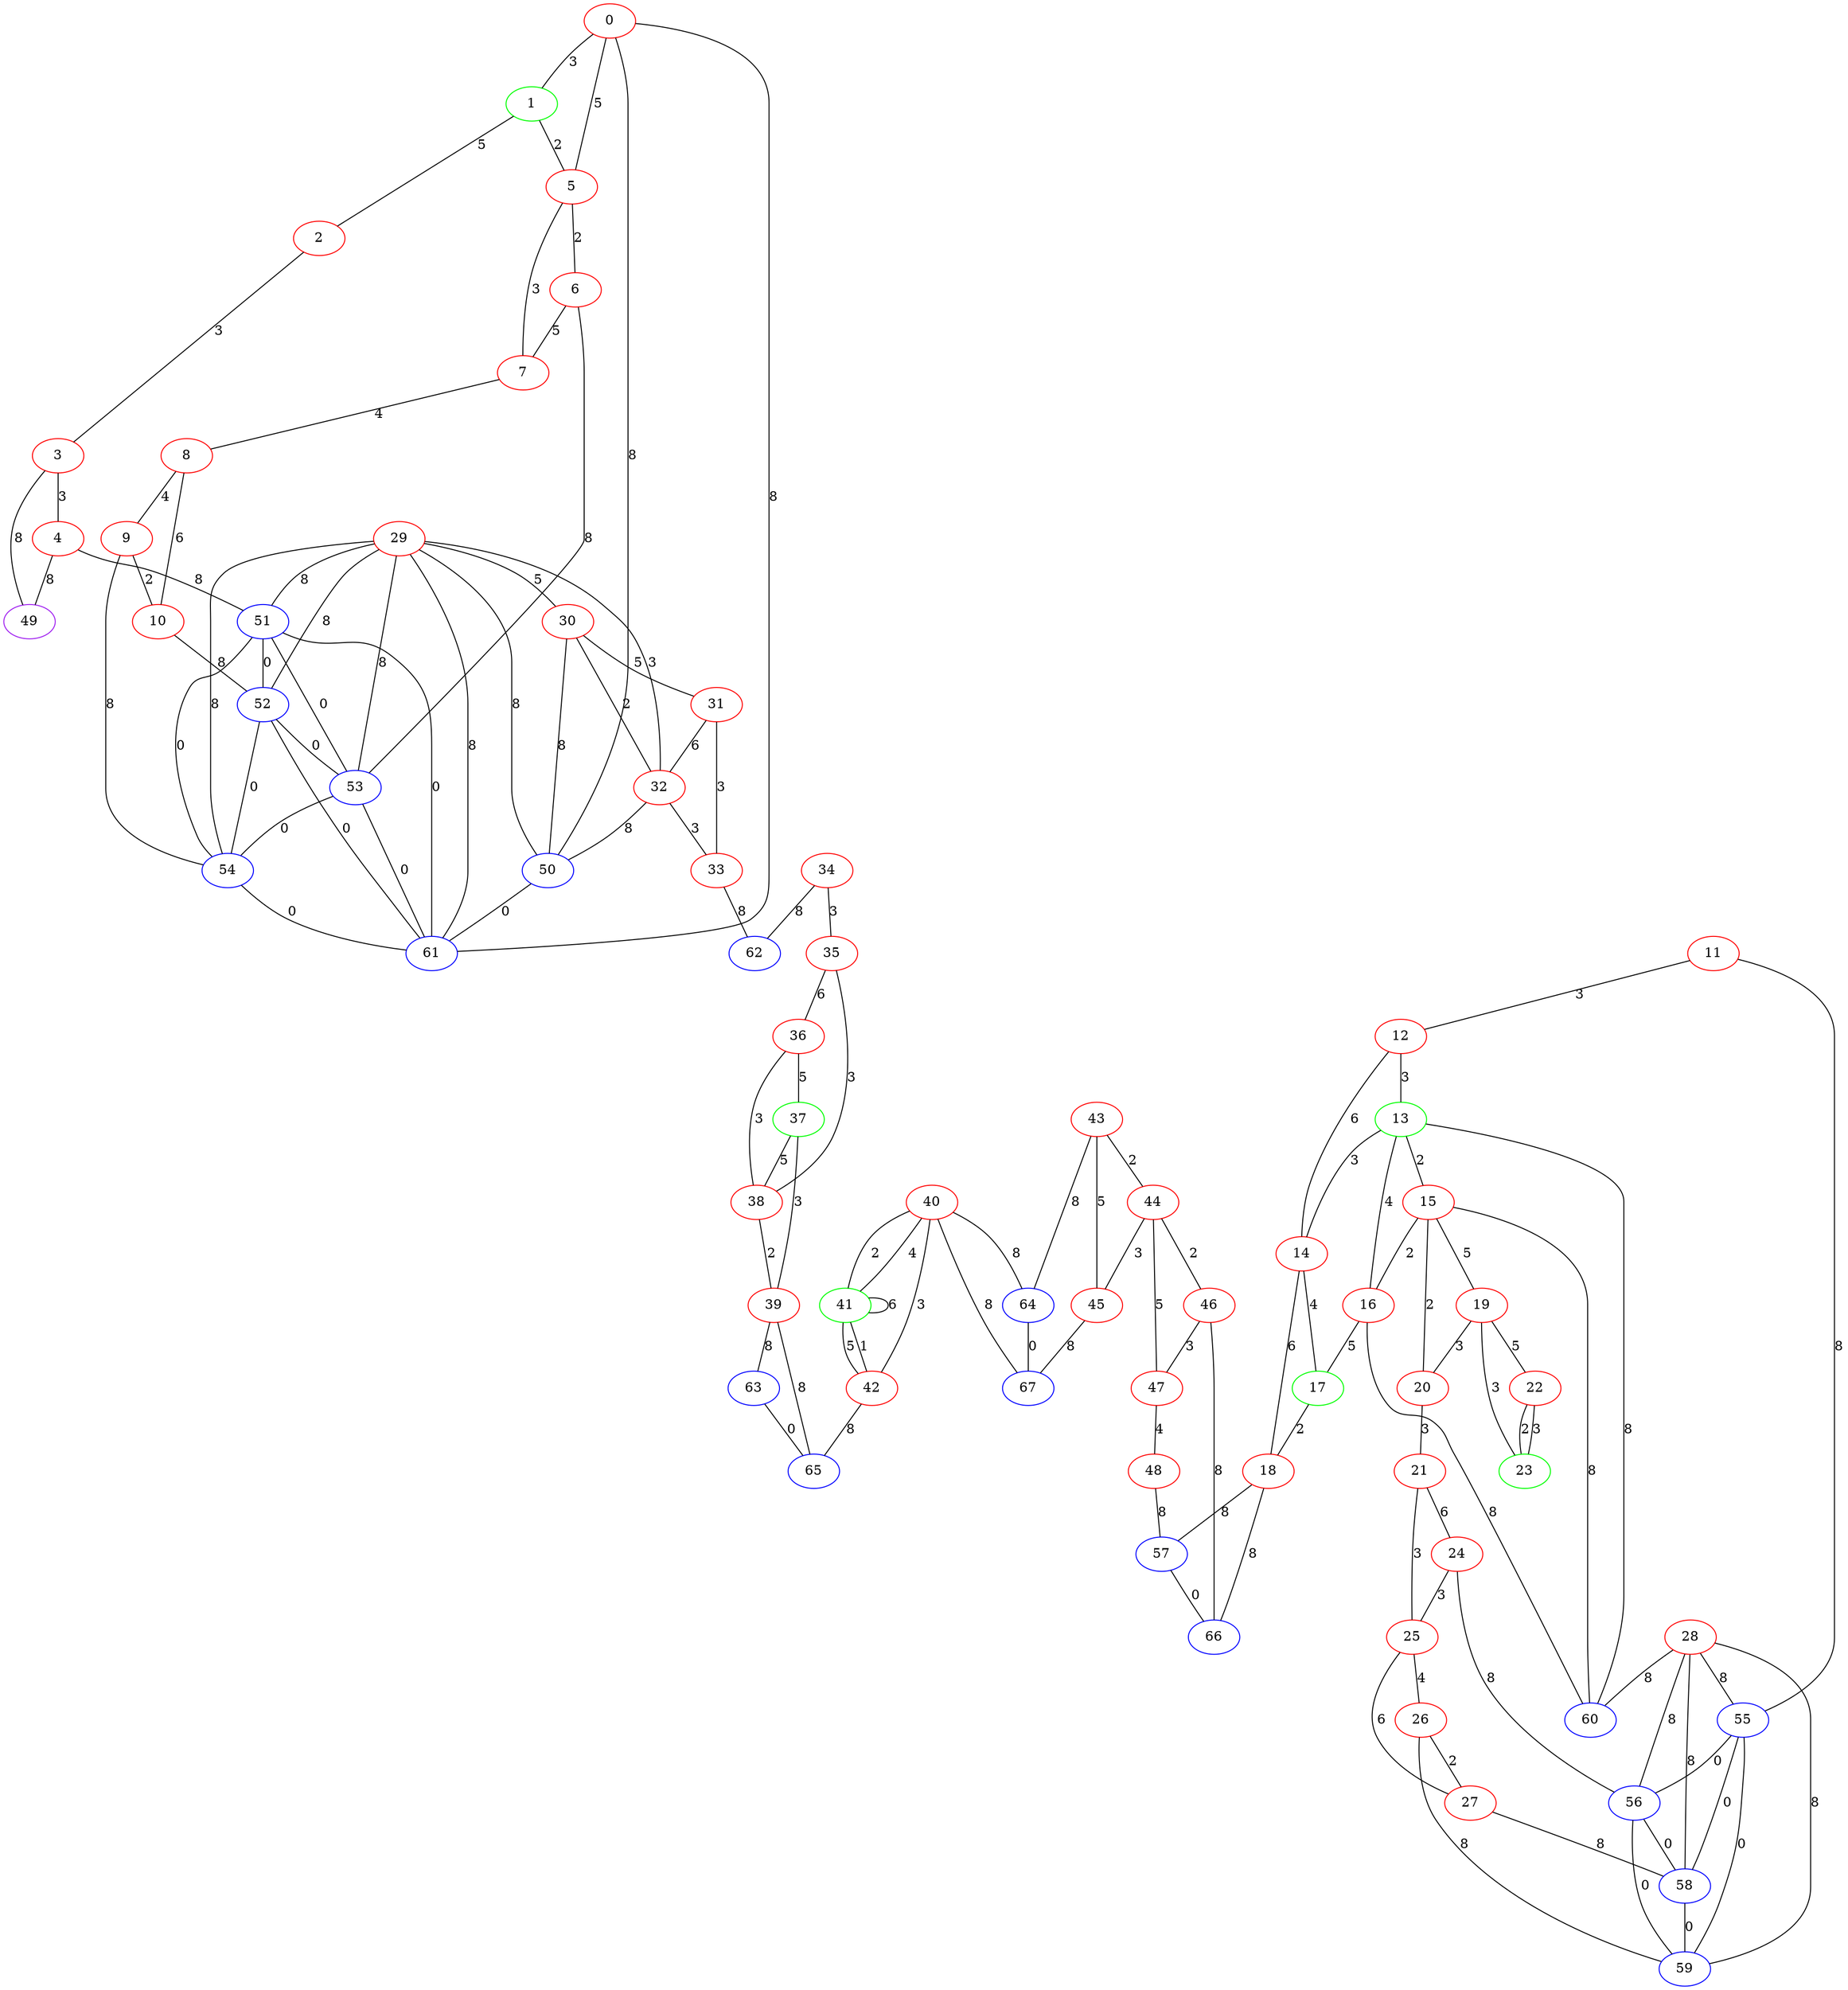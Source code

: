 graph "" {
0 [color=red, weight=1];
1 [color=green, weight=2];
2 [color=red, weight=1];
3 [color=red, weight=1];
4 [color=red, weight=1];
5 [color=red, weight=1];
6 [color=red, weight=1];
7 [color=red, weight=1];
8 [color=red, weight=1];
9 [color=red, weight=1];
10 [color=red, weight=1];
11 [color=red, weight=1];
12 [color=red, weight=1];
13 [color=green, weight=2];
14 [color=red, weight=1];
15 [color=red, weight=1];
16 [color=red, weight=1];
17 [color=green, weight=2];
18 [color=red, weight=1];
19 [color=red, weight=1];
20 [color=red, weight=1];
21 [color=red, weight=1];
22 [color=red, weight=1];
23 [color=green, weight=2];
24 [color=red, weight=1];
25 [color=red, weight=1];
26 [color=red, weight=1];
27 [color=red, weight=1];
28 [color=red, weight=1];
29 [color=red, weight=1];
30 [color=red, weight=1];
31 [color=red, weight=1];
32 [color=red, weight=1];
33 [color=red, weight=1];
34 [color=red, weight=1];
35 [color=red, weight=1];
36 [color=red, weight=1];
37 [color=green, weight=2];
38 [color=red, weight=1];
39 [color=red, weight=1];
40 [color=red, weight=1];
41 [color=green, weight=2];
42 [color=red, weight=1];
43 [color=red, weight=1];
44 [color=red, weight=1];
45 [color=red, weight=1];
46 [color=red, weight=1];
47 [color=red, weight=1];
48 [color=red, weight=1];
49 [color=purple, weight=4];
50 [color=blue, weight=3];
51 [color=blue, weight=3];
52 [color=blue, weight=3];
53 [color=blue, weight=3];
54 [color=blue, weight=3];
55 [color=blue, weight=3];
56 [color=blue, weight=3];
57 [color=blue, weight=3];
58 [color=blue, weight=3];
59 [color=blue, weight=3];
60 [color=blue, weight=3];
61 [color=blue, weight=3];
62 [color=blue, weight=3];
63 [color=blue, weight=3];
64 [color=blue, weight=3];
65 [color=blue, weight=3];
66 [color=blue, weight=3];
67 [color=blue, weight=3];
0 -- 1  [key=0, label=3];
0 -- 50  [key=0, label=8];
0 -- 5  [key=0, label=5];
0 -- 61  [key=0, label=8];
1 -- 2  [key=0, label=5];
1 -- 5  [key=0, label=2];
2 -- 3  [key=0, label=3];
3 -- 49  [key=0, label=8];
3 -- 4  [key=0, label=3];
4 -- 51  [key=0, label=8];
4 -- 49  [key=0, label=8];
5 -- 6  [key=0, label=2];
5 -- 7  [key=0, label=3];
6 -- 53  [key=0, label=8];
6 -- 7  [key=0, label=5];
7 -- 8  [key=0, label=4];
8 -- 9  [key=0, label=4];
8 -- 10  [key=0, label=6];
9 -- 10  [key=0, label=2];
9 -- 54  [key=0, label=8];
10 -- 52  [key=0, label=8];
11 -- 12  [key=0, label=3];
11 -- 55  [key=0, label=8];
12 -- 13  [key=0, label=3];
12 -- 14  [key=0, label=6];
13 -- 16  [key=0, label=4];
13 -- 60  [key=0, label=8];
13 -- 14  [key=0, label=3];
13 -- 15  [key=0, label=2];
14 -- 17  [key=0, label=4];
14 -- 18  [key=0, label=6];
15 -- 16  [key=0, label=2];
15 -- 60  [key=0, label=8];
15 -- 19  [key=0, label=5];
15 -- 20  [key=0, label=2];
16 -- 17  [key=0, label=5];
16 -- 60  [key=0, label=8];
17 -- 18  [key=0, label=2];
18 -- 66  [key=0, label=8];
18 -- 57  [key=0, label=8];
19 -- 23  [key=0, label=3];
19 -- 20  [key=0, label=3];
19 -- 22  [key=0, label=5];
20 -- 21  [key=0, label=3];
21 -- 24  [key=0, label=6];
21 -- 25  [key=0, label=3];
22 -- 23  [key=0, label=3];
22 -- 23  [key=1, label=2];
24 -- 56  [key=0, label=8];
24 -- 25  [key=0, label=3];
25 -- 26  [key=0, label=4];
25 -- 27  [key=0, label=6];
26 -- 27  [key=0, label=2];
26 -- 59  [key=0, label=8];
27 -- 58  [key=0, label=8];
28 -- 56  [key=0, label=8];
28 -- 58  [key=0, label=8];
28 -- 59  [key=0, label=8];
28 -- 60  [key=0, label=8];
28 -- 55  [key=0, label=8];
29 -- 32  [key=0, label=3];
29 -- 50  [key=0, label=8];
29 -- 51  [key=0, label=8];
29 -- 52  [key=0, label=8];
29 -- 53  [key=0, label=8];
29 -- 54  [key=0, label=8];
29 -- 61  [key=0, label=8];
29 -- 30  [key=0, label=5];
30 -- 32  [key=0, label=2];
30 -- 50  [key=0, label=8];
30 -- 31  [key=0, label=5];
31 -- 32  [key=0, label=6];
31 -- 33  [key=0, label=3];
32 -- 33  [key=0, label=3];
32 -- 50  [key=0, label=8];
33 -- 62  [key=0, label=8];
34 -- 35  [key=0, label=3];
34 -- 62  [key=0, label=8];
35 -- 36  [key=0, label=6];
35 -- 38  [key=0, label=3];
36 -- 37  [key=0, label=5];
36 -- 38  [key=0, label=3];
37 -- 38  [key=0, label=5];
37 -- 39  [key=0, label=3];
38 -- 39  [key=0, label=2];
39 -- 65  [key=0, label=8];
39 -- 63  [key=0, label=8];
40 -- 64  [key=0, label=8];
40 -- 41  [key=0, label=2];
40 -- 41  [key=1, label=4];
40 -- 42  [key=0, label=3];
40 -- 67  [key=0, label=8];
41 -- 41  [key=0, label=6];
41 -- 42  [key=0, label=5];
41 -- 42  [key=1, label=1];
42 -- 65  [key=0, label=8];
43 -- 64  [key=0, label=8];
43 -- 44  [key=0, label=2];
43 -- 45  [key=0, label=5];
44 -- 45  [key=0, label=3];
44 -- 46  [key=0, label=2];
44 -- 47  [key=0, label=5];
45 -- 67  [key=0, label=8];
46 -- 66  [key=0, label=8];
46 -- 47  [key=0, label=3];
47 -- 48  [key=0, label=4];
48 -- 57  [key=0, label=8];
50 -- 61  [key=0, label=0];
51 -- 61  [key=0, label=0];
51 -- 52  [key=0, label=0];
51 -- 53  [key=0, label=0];
51 -- 54  [key=0, label=0];
52 -- 61  [key=0, label=0];
52 -- 53  [key=0, label=0];
52 -- 54  [key=0, label=0];
53 -- 61  [key=0, label=0];
53 -- 54  [key=0, label=0];
54 -- 61  [key=0, label=0];
55 -- 56  [key=0, label=0];
55 -- 59  [key=0, label=0];
55 -- 58  [key=0, label=0];
56 -- 58  [key=0, label=0];
56 -- 59  [key=0, label=0];
57 -- 66  [key=0, label=0];
58 -- 59  [key=0, label=0];
63 -- 65  [key=0, label=0];
64 -- 67  [key=0, label=0];
}
